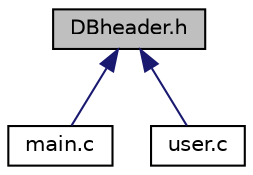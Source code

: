 digraph "DBheader.h"
{
 // LATEX_PDF_SIZE
  edge [fontname="Helvetica",fontsize="10",labelfontname="Helvetica",labelfontsize="10"];
  node [fontname="Helvetica",fontsize="10",shape=record];
  Node1 [label="DBheader.h",height=0.2,width=0.4,color="black", fillcolor="grey75", style="filled", fontcolor="black",tooltip="header file to manage core data of the link list program"];
  Node1 -> Node2 [dir="back",color="midnightblue",fontsize="10",style="solid",fontname="Helvetica"];
  Node2 [label="main.c",height=0.2,width=0.4,color="black", fillcolor="white", style="filled",URL="$main_8c.html",tooltip="ficheiro main, contem o menu que ira conter as seguintes funcoes"];
  Node1 -> Node3 [dir="back",color="midnightblue",fontsize="10",style="solid",fontname="Helvetica"];
  Node3 [label="user.c",height=0.2,width=0.4,color="black", fillcolor="white", style="filled",URL="$user_8c.html",tooltip="this file takes care of the functions and procedures that we are gonna use to make our link list prog..."];
}
